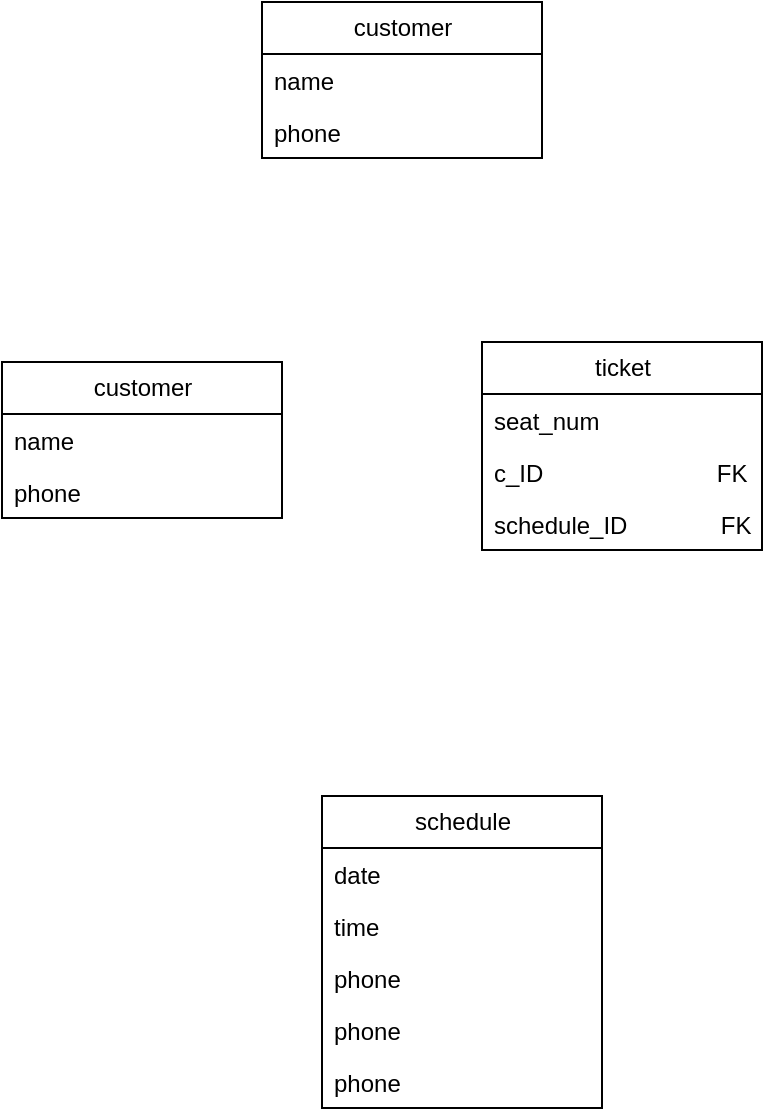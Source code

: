 <mxfile version="27.2.0">
  <diagram name="第 1 页" id="VyrL_tPM4hSTgGZ1lB1h">
    <mxGraphModel dx="776" dy="1138" grid="1" gridSize="10" guides="1" tooltips="1" connect="1" arrows="1" fold="1" page="1" pageScale="1" pageWidth="827" pageHeight="1169" math="0" shadow="0">
      <root>
        <mxCell id="0" />
        <mxCell id="1" parent="0" />
        <mxCell id="VxuB3Sy7aqRvo5uuoUxa-17" value="ticket" style="swimlane;fontStyle=0;childLayout=stackLayout;horizontal=1;startSize=26;fillColor=none;horizontalStack=0;resizeParent=1;resizeParentMax=0;resizeLast=0;collapsible=1;marginBottom=0;html=1;" vertex="1" parent="1">
          <mxGeometry x="310" y="280" width="140" height="104" as="geometry" />
        </mxCell>
        <mxCell id="VxuB3Sy7aqRvo5uuoUxa-18" value="seat_num" style="text;strokeColor=none;fillColor=none;align=left;verticalAlign=top;spacingLeft=4;spacingRight=4;overflow=hidden;rotatable=0;points=[[0,0.5],[1,0.5]];portConstraint=eastwest;whiteSpace=wrap;html=1;" vertex="1" parent="VxuB3Sy7aqRvo5uuoUxa-17">
          <mxGeometry y="26" width="140" height="26" as="geometry" />
        </mxCell>
        <mxCell id="VxuB3Sy7aqRvo5uuoUxa-19" value="c_ID&amp;nbsp; &amp;nbsp; &amp;nbsp; &amp;nbsp; &amp;nbsp; &amp;nbsp; &amp;nbsp; &amp;nbsp; &amp;nbsp; &amp;nbsp; &amp;nbsp; &amp;nbsp; &amp;nbsp; FK" style="text;strokeColor=none;fillColor=none;align=left;verticalAlign=top;spacingLeft=4;spacingRight=4;overflow=hidden;rotatable=0;points=[[0,0.5],[1,0.5]];portConstraint=eastwest;whiteSpace=wrap;html=1;" vertex="1" parent="VxuB3Sy7aqRvo5uuoUxa-17">
          <mxGeometry y="52" width="140" height="26" as="geometry" />
        </mxCell>
        <mxCell id="VxuB3Sy7aqRvo5uuoUxa-30" value="schedule_ID&amp;nbsp; &amp;nbsp; &amp;nbsp; &amp;nbsp; &amp;nbsp; &amp;nbsp; &amp;nbsp; FK" style="text;strokeColor=none;fillColor=none;align=left;verticalAlign=top;spacingLeft=4;spacingRight=4;overflow=hidden;rotatable=0;points=[[0,0.5],[1,0.5]];portConstraint=eastwest;whiteSpace=wrap;html=1;" vertex="1" parent="VxuB3Sy7aqRvo5uuoUxa-17">
          <mxGeometry y="78" width="140" height="26" as="geometry" />
        </mxCell>
        <mxCell id="VxuB3Sy7aqRvo5uuoUxa-13" value="customer" style="swimlane;fontStyle=0;childLayout=stackLayout;horizontal=1;startSize=26;fillColor=none;horizontalStack=0;resizeParent=1;resizeParentMax=0;resizeLast=0;collapsible=1;marginBottom=0;html=1;" vertex="1" parent="1">
          <mxGeometry x="70" y="290" width="140" height="78" as="geometry" />
        </mxCell>
        <mxCell id="VxuB3Sy7aqRvo5uuoUxa-14" value="name" style="text;strokeColor=none;fillColor=none;align=left;verticalAlign=top;spacingLeft=4;spacingRight=4;overflow=hidden;rotatable=0;points=[[0,0.5],[1,0.5]];portConstraint=eastwest;whiteSpace=wrap;html=1;" vertex="1" parent="VxuB3Sy7aqRvo5uuoUxa-13">
          <mxGeometry y="26" width="140" height="26" as="geometry" />
        </mxCell>
        <mxCell id="VxuB3Sy7aqRvo5uuoUxa-15" value="phone" style="text;strokeColor=none;fillColor=none;align=left;verticalAlign=top;spacingLeft=4;spacingRight=4;overflow=hidden;rotatable=0;points=[[0,0.5],[1,0.5]];portConstraint=eastwest;whiteSpace=wrap;html=1;" vertex="1" parent="VxuB3Sy7aqRvo5uuoUxa-13">
          <mxGeometry y="52" width="140" height="26" as="geometry" />
        </mxCell>
        <mxCell id="VxuB3Sy7aqRvo5uuoUxa-20" value="customer" style="swimlane;fontStyle=0;childLayout=stackLayout;horizontal=1;startSize=26;fillColor=none;horizontalStack=0;resizeParent=1;resizeParentMax=0;resizeLast=0;collapsible=1;marginBottom=0;html=1;" vertex="1" parent="1">
          <mxGeometry x="200" y="110" width="140" height="78" as="geometry" />
        </mxCell>
        <mxCell id="VxuB3Sy7aqRvo5uuoUxa-21" value="name" style="text;strokeColor=none;fillColor=none;align=left;verticalAlign=top;spacingLeft=4;spacingRight=4;overflow=hidden;rotatable=0;points=[[0,0.5],[1,0.5]];portConstraint=eastwest;whiteSpace=wrap;html=1;" vertex="1" parent="VxuB3Sy7aqRvo5uuoUxa-20">
          <mxGeometry y="26" width="140" height="26" as="geometry" />
        </mxCell>
        <mxCell id="VxuB3Sy7aqRvo5uuoUxa-22" value="phone" style="text;strokeColor=none;fillColor=none;align=left;verticalAlign=top;spacingLeft=4;spacingRight=4;overflow=hidden;rotatable=0;points=[[0,0.5],[1,0.5]];portConstraint=eastwest;whiteSpace=wrap;html=1;" vertex="1" parent="VxuB3Sy7aqRvo5uuoUxa-20">
          <mxGeometry y="52" width="140" height="26" as="geometry" />
        </mxCell>
        <mxCell id="VxuB3Sy7aqRvo5uuoUxa-23" value="&lt;span style=&quot;text-align: left; text-wrap-mode: wrap;&quot;&gt;schedule&lt;/span&gt;" style="swimlane;fontStyle=0;childLayout=stackLayout;horizontal=1;startSize=26;fillColor=none;horizontalStack=0;resizeParent=1;resizeParentMax=0;resizeLast=0;collapsible=1;marginBottom=0;html=1;" vertex="1" parent="1">
          <mxGeometry x="230" y="507" width="140" height="156" as="geometry" />
        </mxCell>
        <mxCell id="VxuB3Sy7aqRvo5uuoUxa-24" value="date" style="text;strokeColor=none;fillColor=none;align=left;verticalAlign=top;spacingLeft=4;spacingRight=4;overflow=hidden;rotatable=0;points=[[0,0.5],[1,0.5]];portConstraint=eastwest;whiteSpace=wrap;html=1;" vertex="1" parent="VxuB3Sy7aqRvo5uuoUxa-23">
          <mxGeometry y="26" width="140" height="26" as="geometry" />
        </mxCell>
        <mxCell id="VxuB3Sy7aqRvo5uuoUxa-25" value="time" style="text;strokeColor=none;fillColor=none;align=left;verticalAlign=top;spacingLeft=4;spacingRight=4;overflow=hidden;rotatable=0;points=[[0,0.5],[1,0.5]];portConstraint=eastwest;whiteSpace=wrap;html=1;" vertex="1" parent="VxuB3Sy7aqRvo5uuoUxa-23">
          <mxGeometry y="52" width="140" height="26" as="geometry" />
        </mxCell>
        <mxCell id="VxuB3Sy7aqRvo5uuoUxa-32" value="phone" style="text;strokeColor=none;fillColor=none;align=left;verticalAlign=top;spacingLeft=4;spacingRight=4;overflow=hidden;rotatable=0;points=[[0,0.5],[1,0.5]];portConstraint=eastwest;whiteSpace=wrap;html=1;" vertex="1" parent="VxuB3Sy7aqRvo5uuoUxa-23">
          <mxGeometry y="78" width="140" height="26" as="geometry" />
        </mxCell>
        <mxCell id="VxuB3Sy7aqRvo5uuoUxa-33" value="phone" style="text;strokeColor=none;fillColor=none;align=left;verticalAlign=top;spacingLeft=4;spacingRight=4;overflow=hidden;rotatable=0;points=[[0,0.5],[1,0.5]];portConstraint=eastwest;whiteSpace=wrap;html=1;" vertex="1" parent="VxuB3Sy7aqRvo5uuoUxa-23">
          <mxGeometry y="104" width="140" height="26" as="geometry" />
        </mxCell>
        <mxCell id="VxuB3Sy7aqRvo5uuoUxa-34" value="phone" style="text;strokeColor=none;fillColor=none;align=left;verticalAlign=top;spacingLeft=4;spacingRight=4;overflow=hidden;rotatable=0;points=[[0,0.5],[1,0.5]];portConstraint=eastwest;whiteSpace=wrap;html=1;" vertex="1" parent="VxuB3Sy7aqRvo5uuoUxa-23">
          <mxGeometry y="130" width="140" height="26" as="geometry" />
        </mxCell>
      </root>
    </mxGraphModel>
  </diagram>
</mxfile>
